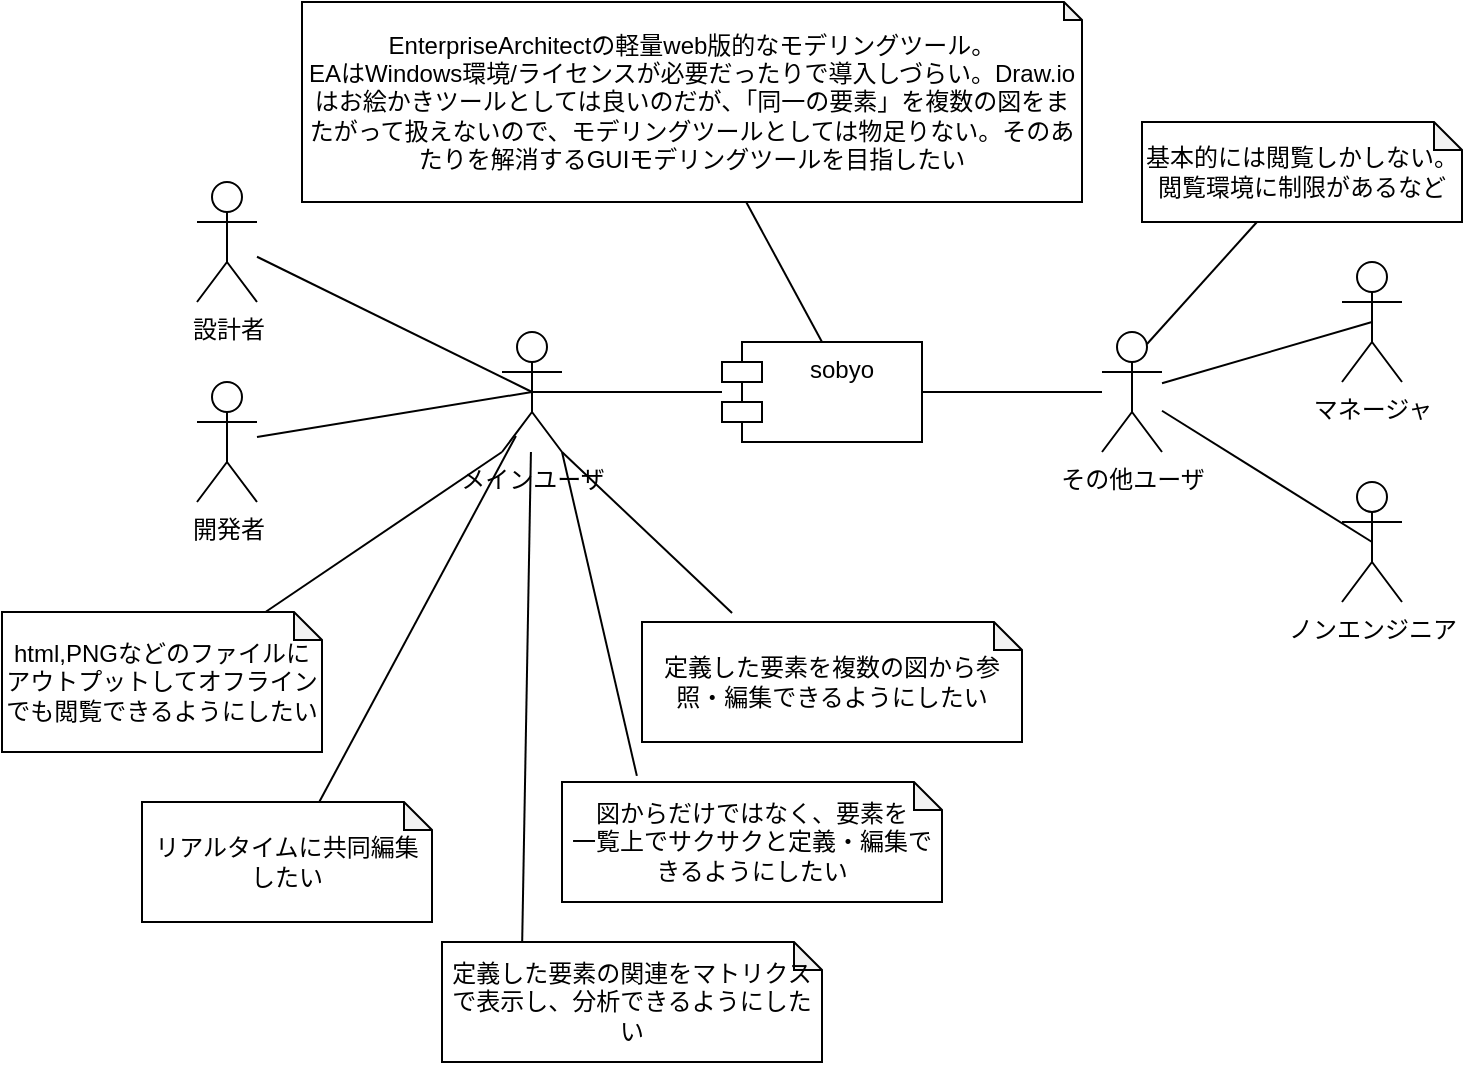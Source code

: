<mxfile>
    <diagram id="_UCGj7l3UfsMOEP4gDHx" name="システムコンテキスト図">
        <mxGraphModel dx="1034" dy="584" grid="1" gridSize="10" guides="1" tooltips="1" connect="1" arrows="1" fold="1" page="1" pageScale="1" pageWidth="1169" pageHeight="827" math="0" shadow="0">
            <root>
                <mxCell id="0"/>
                <mxCell id="1" parent="0"/>
                <mxCell id="2" value="sobyo" style="shape=module;align=left;spacingLeft=20;align=center;verticalAlign=top;" vertex="1" parent="1">
                    <mxGeometry x="510" y="290" width="100" height="50" as="geometry"/>
                </mxCell>
                <mxCell id="7" style="edgeStyle=none;html=1;entryX=0.5;entryY=0.5;entryDx=0;entryDy=0;entryPerimeter=0;endArrow=none;endFill=0;" edge="1" parent="1" source="3" target="5">
                    <mxGeometry relative="1" as="geometry"/>
                </mxCell>
                <mxCell id="3" value="開発者" style="shape=umlActor;verticalLabelPosition=bottom;verticalAlign=top;html=1;" vertex="1" parent="1">
                    <mxGeometry x="247.5" y="310" width="30" height="60" as="geometry"/>
                </mxCell>
                <mxCell id="8" style="edgeStyle=none;html=1;entryX=0.5;entryY=0.5;entryDx=0;entryDy=0;entryPerimeter=0;endArrow=none;endFill=0;" edge="1" parent="1" source="4" target="5">
                    <mxGeometry relative="1" as="geometry"/>
                </mxCell>
                <mxCell id="4" value="設計者" style="shape=umlActor;verticalLabelPosition=bottom;verticalAlign=top;html=1;" vertex="1" parent="1">
                    <mxGeometry x="247.5" y="210" width="30" height="60" as="geometry"/>
                </mxCell>
                <mxCell id="9" style="edgeStyle=none;html=1;endArrow=none;endFill=0;exitX=0.5;exitY=0.5;exitDx=0;exitDy=0;exitPerimeter=0;" edge="1" parent="1" source="5" target="2">
                    <mxGeometry relative="1" as="geometry"/>
                </mxCell>
                <mxCell id="5" value="メインユーザ" style="shape=umlActor;verticalLabelPosition=bottom;verticalAlign=top;html=1;" vertex="1" parent="1">
                    <mxGeometry x="400" y="285" width="30" height="60" as="geometry"/>
                </mxCell>
                <mxCell id="6" value="ノンエンジニア" style="shape=umlActor;verticalLabelPosition=bottom;verticalAlign=top;html=1;" vertex="1" parent="1">
                    <mxGeometry x="820" y="360" width="30" height="60" as="geometry"/>
                </mxCell>
                <mxCell id="11" value="マネージャ" style="shape=umlActor;verticalLabelPosition=bottom;verticalAlign=top;html=1;" vertex="1" parent="1">
                    <mxGeometry x="820" y="250" width="30" height="60" as="geometry"/>
                </mxCell>
                <mxCell id="17" style="edgeStyle=none;html=1;entryX=0.5;entryY=0;entryDx=0;entryDy=0;endArrow=none;endFill=0;" edge="1" parent="1" source="16" target="2">
                    <mxGeometry relative="1" as="geometry"/>
                </mxCell>
                <mxCell id="16" value="EnterpriseArchitectの軽量web版的なモデリングツール。&lt;br&gt;EAはWindows環境/ライセンスが必要だったりで導入しづらい。Draw.ioはお絵かきツールとしては良いのだが、「同一の要素」を複数の図をまたがって扱えないので、モデリングツールとしては物足りない。そのあたりを解消するGUIモデリングツールを目指したい" style="shape=note;whiteSpace=wrap;html=1;backgroundOutline=1;darkOpacity=0.05;size=9;" vertex="1" parent="1">
                    <mxGeometry x="300" y="120" width="390" height="100" as="geometry"/>
                </mxCell>
                <mxCell id="1LOcL0q4Qscsnd4KKA9_-27" style="edgeStyle=none;html=1;endArrow=none;endFill=0;entryX=1;entryY=1;entryDx=0;entryDy=0;entryPerimeter=0;exitX=0.237;exitY=-0.075;exitDx=0;exitDy=0;exitPerimeter=0;" edge="1" parent="1" source="19" target="5">
                    <mxGeometry relative="1" as="geometry"/>
                </mxCell>
                <mxCell id="19" value="&lt;span&gt;定義した要素を複数の図から参照・編集できるようにしたい&lt;br&gt;&lt;/span&gt;" style="shape=note;whiteSpace=wrap;html=1;backgroundOutline=1;darkOpacity=0.05;size=14;" vertex="1" parent="1">
                    <mxGeometry x="470" y="430" width="190" height="60" as="geometry"/>
                </mxCell>
                <mxCell id="1LOcL0q4Qscsnd4KKA9_-31" style="edgeStyle=none;html=1;entryX=0;entryY=1;entryDx=0;entryDy=0;entryPerimeter=0;endArrow=none;endFill=0;" edge="1" parent="1" source="1LOcL0q4Qscsnd4KKA9_-19" target="5">
                    <mxGeometry relative="1" as="geometry"/>
                </mxCell>
                <mxCell id="1LOcL0q4Qscsnd4KKA9_-19" value="&lt;span&gt;html,PNGなどのファイルにアウトプットしてオフラインでも閲覧できるようにしたい&lt;br&gt;&lt;/span&gt;" style="shape=note;whiteSpace=wrap;html=1;backgroundOutline=1;darkOpacity=0.05;size=14;" vertex="1" parent="1">
                    <mxGeometry x="150" y="425" width="160" height="70" as="geometry"/>
                </mxCell>
                <mxCell id="1LOcL0q4Qscsnd4KKA9_-21" style="edgeStyle=none;html=1;entryX=1;entryY=0.5;entryDx=0;entryDy=0;endArrow=none;endFill=0;" edge="1" parent="1" source="1LOcL0q4Qscsnd4KKA9_-20" target="2">
                    <mxGeometry relative="1" as="geometry"/>
                </mxCell>
                <mxCell id="1LOcL0q4Qscsnd4KKA9_-22" style="edgeStyle=none;html=1;entryX=0.5;entryY=0.5;entryDx=0;entryDy=0;entryPerimeter=0;endArrow=none;endFill=0;" edge="1" parent="1" source="1LOcL0q4Qscsnd4KKA9_-20" target="11">
                    <mxGeometry relative="1" as="geometry"/>
                </mxCell>
                <mxCell id="1LOcL0q4Qscsnd4KKA9_-23" style="edgeStyle=none;html=1;entryX=0.5;entryY=0.5;entryDx=0;entryDy=0;entryPerimeter=0;endArrow=none;endFill=0;" edge="1" parent="1" source="1LOcL0q4Qscsnd4KKA9_-20" target="6">
                    <mxGeometry relative="1" as="geometry"/>
                </mxCell>
                <mxCell id="1LOcL0q4Qscsnd4KKA9_-20" value="その他ユーザ" style="shape=umlActor;verticalLabelPosition=bottom;verticalAlign=top;html=1;" vertex="1" parent="1">
                    <mxGeometry x="700" y="285" width="30" height="60" as="geometry"/>
                </mxCell>
                <mxCell id="1LOcL0q4Qscsnd4KKA9_-25" style="edgeStyle=none;html=1;entryX=0.75;entryY=0.1;entryDx=0;entryDy=0;entryPerimeter=0;endArrow=none;endFill=0;" edge="1" parent="1" source="1LOcL0q4Qscsnd4KKA9_-24" target="1LOcL0q4Qscsnd4KKA9_-20">
                    <mxGeometry relative="1" as="geometry"/>
                </mxCell>
                <mxCell id="1LOcL0q4Qscsnd4KKA9_-24" value="&lt;span&gt;基本的には閲覧しかしない。閲覧環境に制限があるなど&lt;br&gt;&lt;/span&gt;" style="shape=note;whiteSpace=wrap;html=1;backgroundOutline=1;darkOpacity=0.05;size=14;" vertex="1" parent="1">
                    <mxGeometry x="720" y="180" width="160" height="50" as="geometry"/>
                </mxCell>
                <mxCell id="1LOcL0q4Qscsnd4KKA9_-28" style="edgeStyle=none;html=1;endArrow=none;endFill=0;exitX=0.211;exitY=0;exitDx=0;exitDy=0;exitPerimeter=0;" edge="1" parent="1" source="1LOcL0q4Qscsnd4KKA9_-26" target="5">
                    <mxGeometry relative="1" as="geometry"/>
                </mxCell>
                <mxCell id="1LOcL0q4Qscsnd4KKA9_-26" value="&lt;span&gt;定義した要素の関連をマトリクスで表示し、分析できるようにしたい&lt;br&gt;&lt;/span&gt;" style="shape=note;whiteSpace=wrap;html=1;backgroundOutline=1;darkOpacity=0.05;size=14;" vertex="1" parent="1">
                    <mxGeometry x="370" y="590" width="190" height="60" as="geometry"/>
                </mxCell>
                <mxCell id="1LOcL0q4Qscsnd4KKA9_-30" style="edgeStyle=none;html=1;entryX=1;entryY=1;entryDx=0;entryDy=0;entryPerimeter=0;endArrow=none;endFill=0;exitX=0.197;exitY=-0.051;exitDx=0;exitDy=0;exitPerimeter=0;" edge="1" parent="1" source="1LOcL0q4Qscsnd4KKA9_-29" target="5">
                    <mxGeometry relative="1" as="geometry"/>
                </mxCell>
                <mxCell id="1LOcL0q4Qscsnd4KKA9_-29" value="&lt;span&gt;図からだけではなく、&lt;/span&gt;要素を&lt;span&gt;&lt;br&gt;一覧上でサクサクと定義・編集できるようにしたい&lt;br&gt;&lt;/span&gt;" style="shape=note;whiteSpace=wrap;html=1;backgroundOutline=1;darkOpacity=0.05;size=14;" vertex="1" parent="1">
                    <mxGeometry x="430" y="510" width="190" height="60" as="geometry"/>
                </mxCell>
                <mxCell id="1LOcL0q4Qscsnd4KKA9_-33" style="edgeStyle=none;html=1;entryX=0.232;entryY=0.866;entryDx=0;entryDy=0;entryPerimeter=0;endArrow=none;endFill=0;" edge="1" parent="1" source="1LOcL0q4Qscsnd4KKA9_-32" target="5">
                    <mxGeometry relative="1" as="geometry"/>
                </mxCell>
                <mxCell id="1LOcL0q4Qscsnd4KKA9_-32" value="&lt;span&gt;リアルタイムに共同編集したい&lt;br&gt;&lt;/span&gt;" style="shape=note;whiteSpace=wrap;html=1;backgroundOutline=1;darkOpacity=0.05;size=14;" vertex="1" parent="1">
                    <mxGeometry x="220" y="520" width="145" height="60" as="geometry"/>
                </mxCell>
            </root>
        </mxGraphModel>
    </diagram>
</mxfile>
